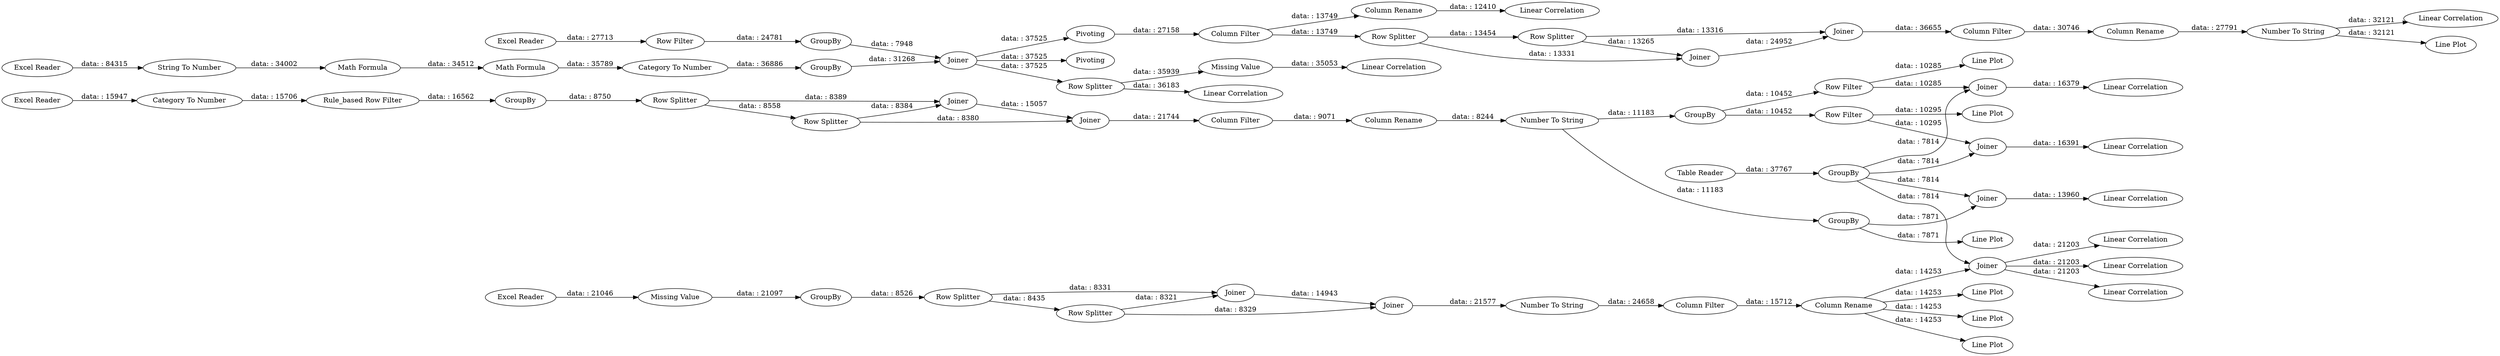 digraph {
	"3141119637322605609_126" [label="Column Filter"]
	"-5027046028400049713_129" [label="Line Plot"]
	"3141119637322605609_122" [label="Row Splitter"]
	"-1005942221303416798_152" [label="Column Filter"]
	"-5027046028400049713_144" [label="Linear Correlation"]
	"-5027046028400049713_156" [label=Joiner]
	"-5027046028400049713_131" [label="Row Filter"]
	"-5027046028400049713_213" [label="Excel Reader"]
	"3141119637322605609_117" [label=GroupBy]
	"3141119637322605609_127" [label="Column Rename"]
	"-1005942221303416798_148" [label="Row Splitter"]
	"-3318151206920442217_174" [label="Math Formula"]
	"-3318151206920442217_183" [label="Category To Number"]
	"-5027046028400049713_49" [label="Excel Reader"]
	"-5027046028400049713_265" [label="Linear Correlation"]
	"-3318151206920442217_173" [label="Math Formula"]
	"-5027046028400049713_166" [label="Linear Correlation"]
	"7968664767093831175_77" [label="Row Splitter"]
	"-5027046028400049713_136" [label="Line Plot"]
	"3141119637322605609_115" [label="Category To Number"]
	"-1005942221303416798_154" [label=GroupBy]
	"-1005942221303416798_147" [label=Joiner]
	"-5027046028400049713_308" [label=Pivoting]
	"-5027046028400049713_162" [label="Line Plot"]
	"-5027046028400049713_318" [label="Missing Value"]
	"-5027046028400049713_135" [label=GroupBy]
	"3141119637322605609_125" [label=Joiner]
	"-5027046028400049713_160" [label="Line Plot"]
	"-5027046028400049713_50" [label="Excel Reader"]
	"-5027046028400049713_140" [label="Linear Correlation"]
	"-5027046028400049713_310" [label="Column Filter"]
	"-5027046028400049713_326" [label="Linear Correlation"]
	"3141119637322605609_116" [label="Rule_based Row Filter"]
	"-3318151206920442217_172" [label="String To Number"]
	"-5027046028400049713_165" [label="Linear Correlation"]
	"-5027046028400049713_164" [label="Linear Correlation"]
	"-5027046028400049713_263" [label="Linear Correlation"]
	"-5027046028400049713_130" [label="Row Filter"]
	"-5027046028400049713_143" [label=Joiner]
	"-1005942221303416798_145" [label="Row Splitter"]
	"-5027046028400049713_224" [label="Row Filter"]
	"3141119637322605609_128" [label="Number To String"]
	"-5027046028400049713_315" [label=Pivoting]
	"-5027046028400049713_223" [label=GroupBy]
	"7968664767093831175_81" [label=Joiner]
	"3141119637322605609_124" [label="Row Splitter"]
	"-5027046028400049713_212" [label=GroupBy]
	"7968664767093831175_80" [label=Joiner]
	"-5027046028400049713_325" [label="Line Plot"]
	"-1005942221303416798_150" [label="Column Rename"]
	"-1005942221303416798_153" [label=Joiner]
	"-5027046028400049713_128" [label=GroupBy]
	"-5027046028400049713_132" [label="Line Plot"]
	"-5027046028400049713_309" [label="Column Rename"]
	"-5027046028400049713_137" [label="Table Reader"]
	"-5027046028400049713_138" [label=GroupBy]
	"7968664767093831175_168" [label="Number To String"]
	"3141119637322605609_118" [label=Joiner]
	"-1005942221303416798_159" [label="Missing Value"]
	"-5027046028400049713_139" [label=Joiner]
	"-5027046028400049713_142" [label="Linear Correlation"]
	"-5027046028400049713_264" [label="Row Splitter"]
	"-1005942221303416798_160" [label="Number To String"]
	"7968664767093831175_82" [label="Column Filter"]
	"-5027046028400049713_157" [label="Line Plot"]
	"-5027046028400049713_214" [label=Joiner]
	"-5027046028400049713_311" [label="Linear Correlation"]
	"7968664767093831175_167" [label="Column Rename"]
	"-5027046028400049713_146" [label="Excel Reader"]
	"-5027046028400049713_141" [label=Joiner]
	"7968664767093831175_75" [label="Row Splitter"]
	"7968664767093831175_82" -> "7968664767093831175_167" [label="data: : 30746"]
	"7968664767093831175_75" -> "7968664767093831175_77" [label="data: : 13454"]
	"-5027046028400049713_50" -> "-3318151206920442217_172" [label="data: : 84315"]
	"-5027046028400049713_318" -> "-5027046028400049713_265" [label="data: : 35053"]
	"-1005942221303416798_159" -> "-1005942221303416798_154" [label="data: : 21097"]
	"-3318151206920442217_183" -> "-5027046028400049713_212" [label="data: : 36886"]
	"-5027046028400049713_138" -> "-5027046028400049713_143" [label="data: : 7814"]
	"-5027046028400049713_224" -> "-5027046028400049713_223" [label="data: : 24781"]
	"7968664767093831175_77" -> "7968664767093831175_80" [label="data: : 13265"]
	"-1005942221303416798_154" -> "-1005942221303416798_145" [label="data: : 8526"]
	"3141119637322605609_128" -> "-5027046028400049713_135" [label="data: : 11183"]
	"-5027046028400049713_309" -> "-5027046028400049713_311" [label="data: : 12410"]
	"-5027046028400049713_213" -> "-5027046028400049713_224" [label="data: : 27713"]
	"-1005942221303416798_145" -> "-1005942221303416798_153" [label="data: : 8331"]
	"3141119637322605609_124" -> "3141119637322605609_118" [label="data: : 8384"]
	"-5027046028400049713_49" -> "3141119637322605609_115" [label="data: : 15947"]
	"-5027046028400049713_212" -> "-5027046028400049713_214" [label="data: : 31268"]
	"-5027046028400049713_264" -> "-5027046028400049713_263" [label="data: : 36183"]
	"3141119637322605609_122" -> "3141119637322605609_124" [label="data: : 8558"]
	"-1005942221303416798_145" -> "-1005942221303416798_148" [label="data: : 8435"]
	"-1005942221303416798_150" -> "-5027046028400049713_157" [label="data: : 14253"]
	"-5027046028400049713_143" -> "-5027046028400049713_144" [label="data: : 16379"]
	"7968664767093831175_167" -> "7968664767093831175_168" [label="data: : 27791"]
	"-5027046028400049713_139" -> "-5027046028400049713_140" [label="data: : 13960"]
	"3141119637322605609_117" -> "3141119637322605609_122" [label="data: : 8750"]
	"-5027046028400049713_135" -> "-5027046028400049713_136" [label="data: : 7871"]
	"-5027046028400049713_138" -> "-5027046028400049713_156" [label="data: : 7814"]
	"-5027046028400049713_310" -> "-5027046028400049713_309" [label="data: : 13749"]
	"3141119637322605609_124" -> "3141119637322605609_125" [label="data: : 8380"]
	"-1005942221303416798_152" -> "-1005942221303416798_150" [label="data: : 15712"]
	"-3318151206920442217_173" -> "-3318151206920442217_174" [label="data: : 34512"]
	"-5027046028400049713_131" -> "-5027046028400049713_132" [label="data: : 10295"]
	"-5027046028400049713_131" -> "-5027046028400049713_141" [label="data: : 10295"]
	"-5027046028400049713_128" -> "-5027046028400049713_130" [label="data: : 10452"]
	"-3318151206920442217_174" -> "-3318151206920442217_183" [label="data: : 35789"]
	"3141119637322605609_116" -> "3141119637322605609_117" [label="data: : 16562"]
	"-5027046028400049713_214" -> "-5027046028400049713_315" [label="data: : 37525"]
	"-5027046028400049713_264" -> "-5027046028400049713_318" [label="data: : 35939"]
	"-5027046028400049713_310" -> "7968664767093831175_75" [label="data: : 13749"]
	"3141119637322605609_118" -> "3141119637322605609_125" [label="data: : 15057"]
	"-5027046028400049713_135" -> "-5027046028400049713_139" [label="data: : 7871"]
	"-5027046028400049713_156" -> "-5027046028400049713_165" [label="data: : 21203"]
	"7968664767093831175_168" -> "-5027046028400049713_326" [label="data: : 32121"]
	"-5027046028400049713_130" -> "-5027046028400049713_143" [label="data: : 10285"]
	"-5027046028400049713_308" -> "-5027046028400049713_310" [label="data: : 27158"]
	"-3318151206920442217_172" -> "-3318151206920442217_173" [label="data: : 34002"]
	"7968664767093831175_75" -> "7968664767093831175_80" [label="data: : 13331"]
	"-5027046028400049713_214" -> "-5027046028400049713_308" [label="data: : 37525"]
	"3141119637322605609_127" -> "3141119637322605609_128" [label="data: : 8244"]
	"7968664767093831175_80" -> "7968664767093831175_81" [label="data: : 24952"]
	"-5027046028400049713_156" -> "-5027046028400049713_164" [label="data: : 21203"]
	"-1005942221303416798_160" -> "-1005942221303416798_152" [label="data: : 24658"]
	"-5027046028400049713_156" -> "-5027046028400049713_166" [label="data: : 21203"]
	"-5027046028400049713_137" -> "-5027046028400049713_138" [label="data: : 37767"]
	"-5027046028400049713_223" -> "-5027046028400049713_214" [label="data: : 7948"]
	"3141119637322605609_125" -> "3141119637322605609_126" [label="data: : 21744"]
	"3141119637322605609_115" -> "3141119637322605609_116" [label="data: : 15706"]
	"-5027046028400049713_146" -> "-1005942221303416798_159" [label="data: : 21046"]
	"-5027046028400049713_128" -> "-5027046028400049713_131" [label="data: : 10452"]
	"3141119637322605609_122" -> "3141119637322605609_118" [label="data: : 8389"]
	"-5027046028400049713_214" -> "-5027046028400049713_264" [label="data: : 37525"]
	"-1005942221303416798_150" -> "-5027046028400049713_162" [label="data: : 14253"]
	"-1005942221303416798_148" -> "-1005942221303416798_153" [label="data: : 8321"]
	"-1005942221303416798_150" -> "-5027046028400049713_156" [label="data: : 14253"]
	"-1005942221303416798_148" -> "-1005942221303416798_147" [label="data: : 8329"]
	"-5027046028400049713_130" -> "-5027046028400049713_129" [label="data: : 10285"]
	"-5027046028400049713_138" -> "-5027046028400049713_139" [label="data: : 7814"]
	"3141119637322605609_126" -> "3141119637322605609_127" [label="data: : 9071"]
	"-1005942221303416798_153" -> "-1005942221303416798_147" [label="data: : 14943"]
	"-5027046028400049713_138" -> "-5027046028400049713_141" [label="data: : 7814"]
	"7968664767093831175_168" -> "-5027046028400049713_325" [label="data: : 32121"]
	"7968664767093831175_77" -> "7968664767093831175_81" [label="data: : 13316"]
	"3141119637322605609_128" -> "-5027046028400049713_128" [label="data: : 11183"]
	"-1005942221303416798_147" -> "-1005942221303416798_160" [label="data: : 21577"]
	"-1005942221303416798_150" -> "-5027046028400049713_160" [label="data: : 14253"]
	"7968664767093831175_81" -> "7968664767093831175_82" [label="data: : 36655"]
	"-5027046028400049713_141" -> "-5027046028400049713_142" [label="data: : 16391"]
	rankdir=LR
}
